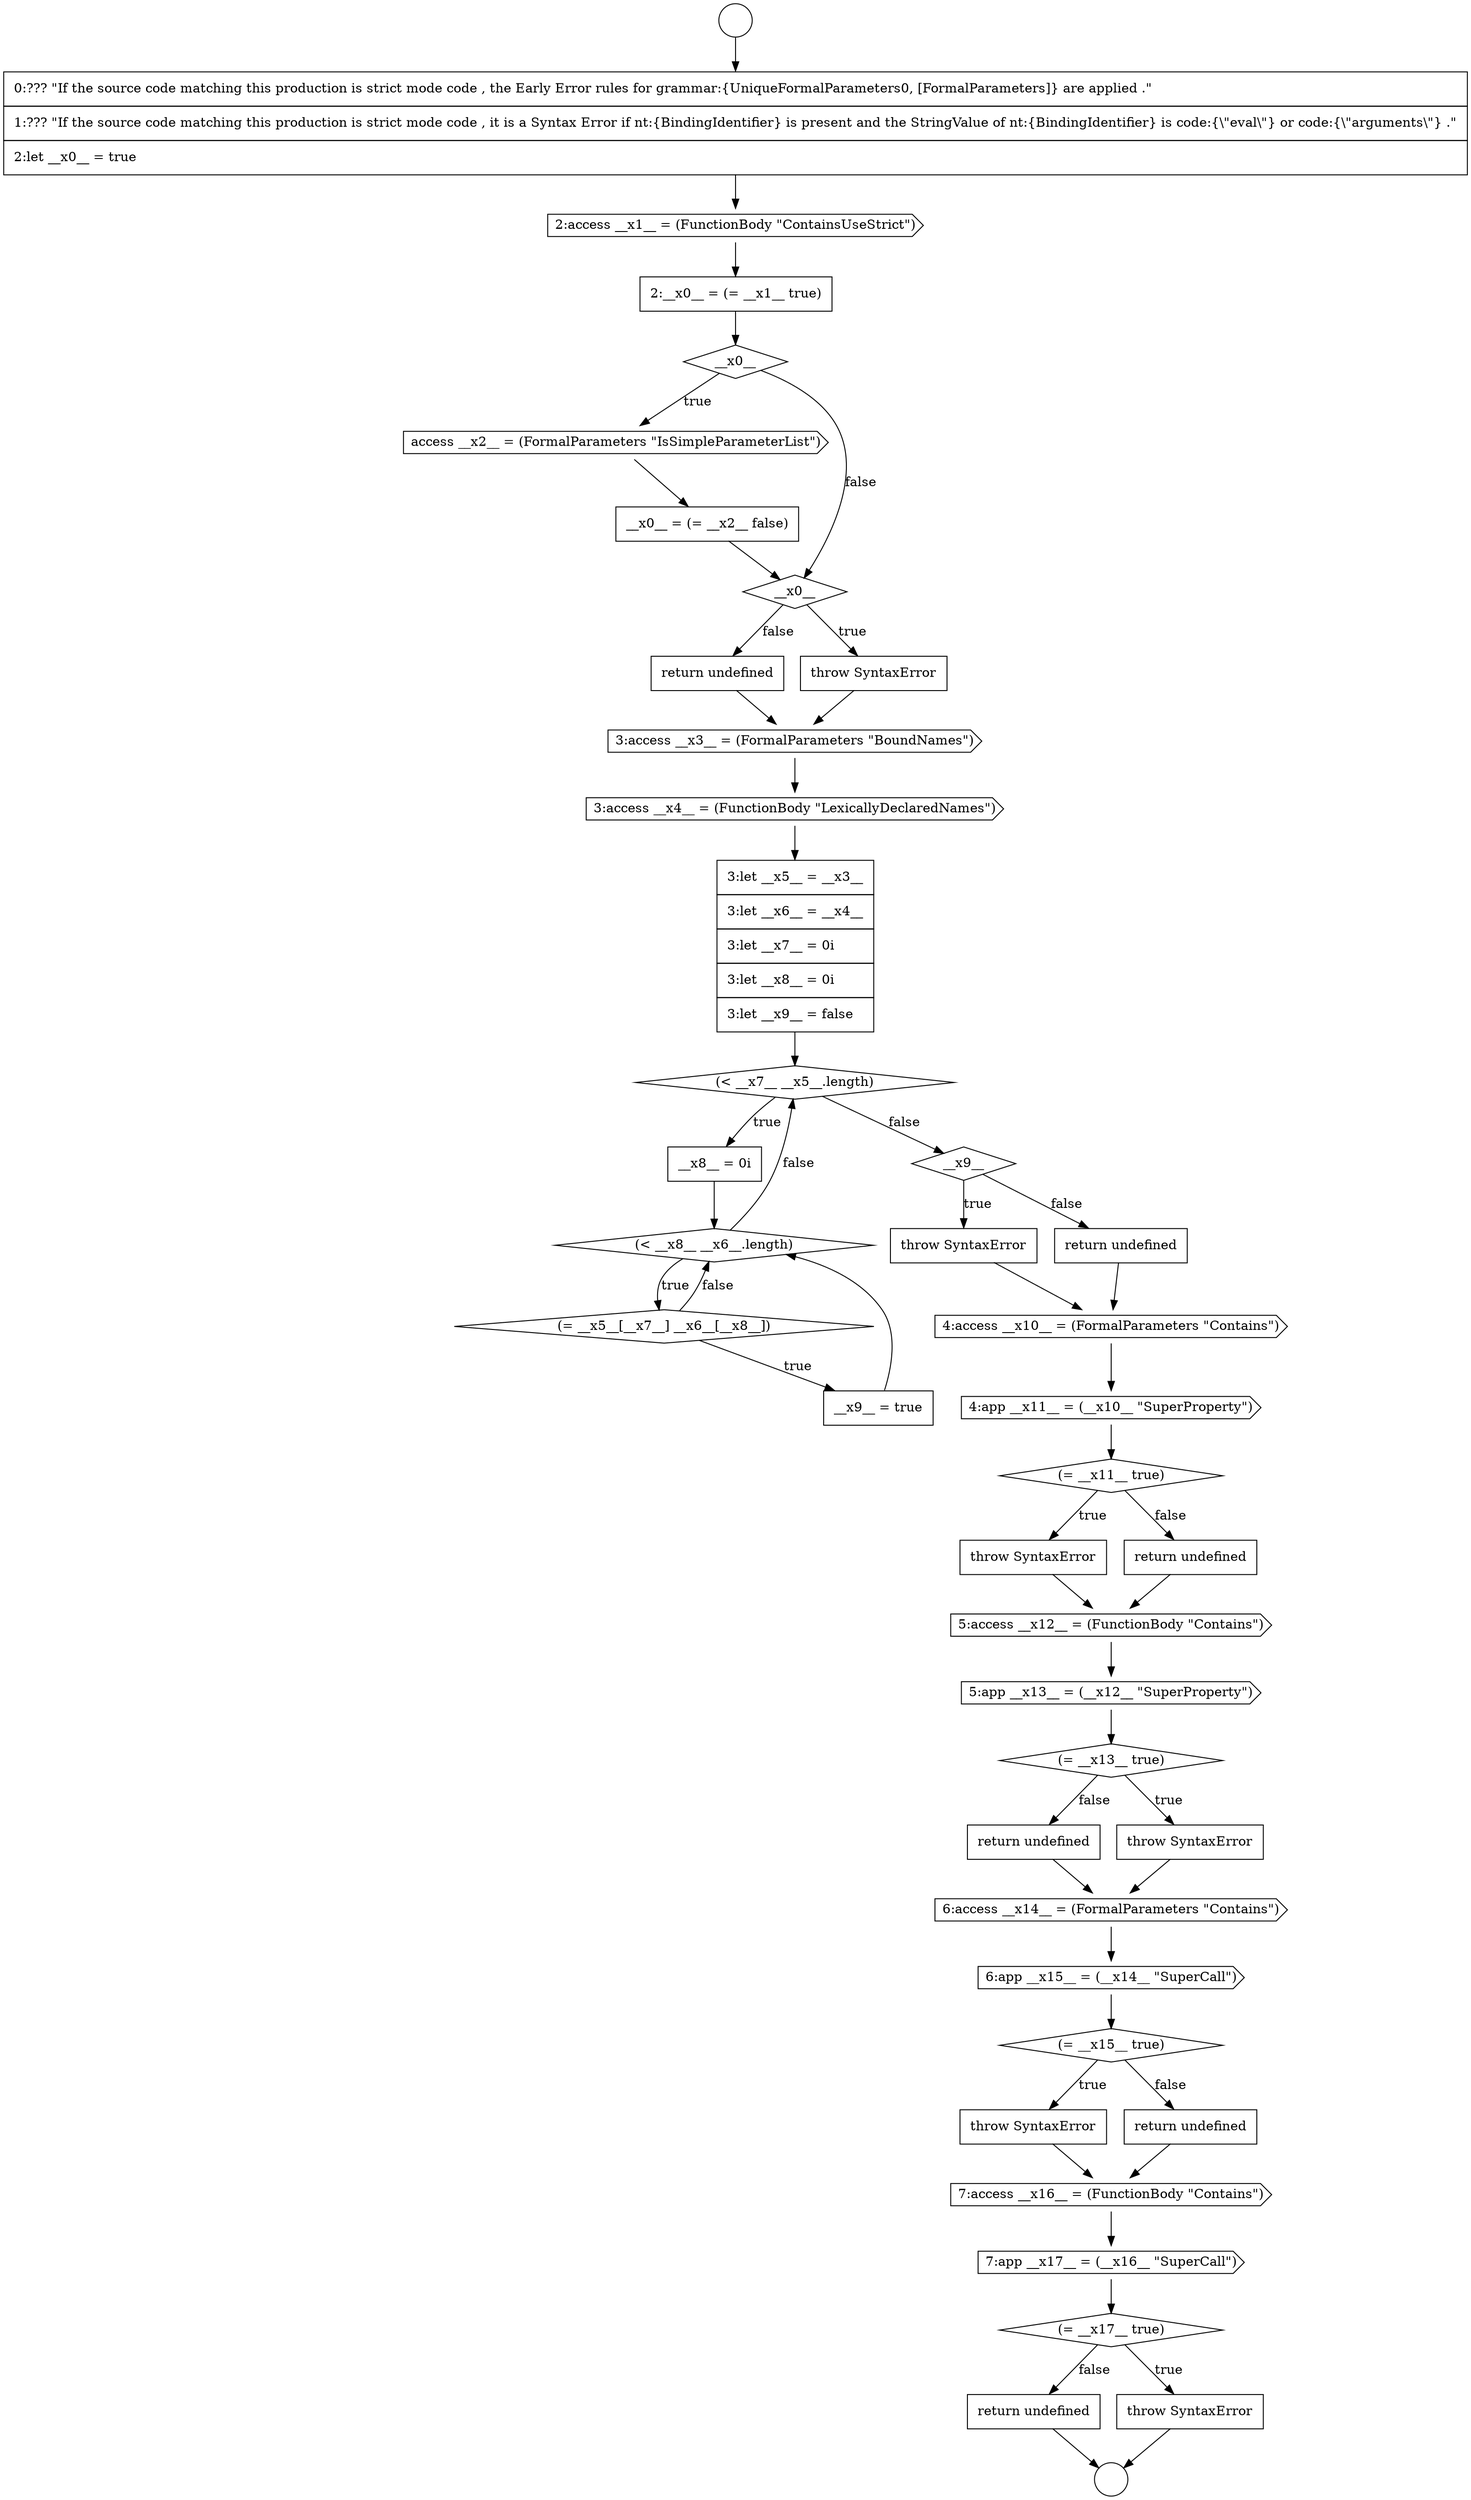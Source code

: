 digraph {
  node18793 [shape=diamond, label=<<font color="black">(= __x17__ true)</font>> color="black" fillcolor="white" style=filled]
  node18787 [shape=cds, label=<<font color="black">6:app __x15__ = (__x14__ &quot;SuperCall&quot;)</font>> color="black" fillcolor="white" style=filled]
  node18795 [shape=none, margin=0, label=<<font color="black">
    <table border="0" cellborder="1" cellspacing="0" cellpadding="10">
      <tr><td align="left">return undefined</td></tr>
    </table>
  </font>> color="black" fillcolor="white" style=filled]
  node18783 [shape=diamond, label=<<font color="black">(= __x13__ true)</font>> color="black" fillcolor="white" style=filled]
  node18775 [shape=none, margin=0, label=<<font color="black">
    <table border="0" cellborder="1" cellspacing="0" cellpadding="10">
      <tr><td align="left">return undefined</td></tr>
    </table>
  </font>> color="black" fillcolor="white" style=filled]
  node18765 [shape=cds, label=<<font color="black">3:access __x3__ = (FormalParameters &quot;BoundNames&quot;)</font>> color="black" fillcolor="white" style=filled]
  node18779 [shape=none, margin=0, label=<<font color="black">
    <table border="0" cellborder="1" cellspacing="0" cellpadding="10">
      <tr><td align="left">throw SyntaxError</td></tr>
    </table>
  </font>> color="black" fillcolor="white" style=filled]
  node18785 [shape=none, margin=0, label=<<font color="black">
    <table border="0" cellborder="1" cellspacing="0" cellpadding="10">
      <tr><td align="left">return undefined</td></tr>
    </table>
  </font>> color="black" fillcolor="white" style=filled]
  node18791 [shape=cds, label=<<font color="black">7:access __x16__ = (FunctionBody &quot;Contains&quot;)</font>> color="black" fillcolor="white" style=filled]
  node18772 [shape=none, margin=0, label=<<font color="black">
    <table border="0" cellborder="1" cellspacing="0" cellpadding="10">
      <tr><td align="left">__x9__ = true</td></tr>
    </table>
  </font>> color="black" fillcolor="white" style=filled]
  node18768 [shape=diamond, label=<<font color="black">(&lt; __x7__ __x5__.length)</font>> color="black" fillcolor="white" style=filled]
  node18761 [shape=none, margin=0, label=<<font color="black">
    <table border="0" cellborder="1" cellspacing="0" cellpadding="10">
      <tr><td align="left">__x0__ = (= __x2__ false)</td></tr>
    </table>
  </font>> color="black" fillcolor="white" style=filled]
  node18781 [shape=cds, label=<<font color="black">5:access __x12__ = (FunctionBody &quot;Contains&quot;)</font>> color="black" fillcolor="white" style=filled]
  node18778 [shape=diamond, label=<<font color="black">(= __x11__ true)</font>> color="black" fillcolor="white" style=filled]
  node18754 [shape=circle label=" " color="black" fillcolor="white" style=filled]
  node18769 [shape=none, margin=0, label=<<font color="black">
    <table border="0" cellborder="1" cellspacing="0" cellpadding="10">
      <tr><td align="left">__x8__ = 0i</td></tr>
    </table>
  </font>> color="black" fillcolor="white" style=filled]
  node18760 [shape=cds, label=<<font color="black">access __x2__ = (FormalParameters &quot;IsSimpleParameterList&quot;)</font>> color="black" fillcolor="white" style=filled]
  node18782 [shape=cds, label=<<font color="black">5:app __x13__ = (__x12__ &quot;SuperProperty&quot;)</font>> color="black" fillcolor="white" style=filled]
  node18773 [shape=diamond, label=<<font color="black">__x9__</font>> color="black" fillcolor="white" style=filled]
  node18792 [shape=cds, label=<<font color="black">7:app __x17__ = (__x16__ &quot;SuperCall&quot;)</font>> color="black" fillcolor="white" style=filled]
  node18786 [shape=cds, label=<<font color="black">6:access __x14__ = (FormalParameters &quot;Contains&quot;)</font>> color="black" fillcolor="white" style=filled]
  node18777 [shape=cds, label=<<font color="black">4:app __x11__ = (__x10__ &quot;SuperProperty&quot;)</font>> color="black" fillcolor="white" style=filled]
  node18774 [shape=none, margin=0, label=<<font color="black">
    <table border="0" cellborder="1" cellspacing="0" cellpadding="10">
      <tr><td align="left">throw SyntaxError</td></tr>
    </table>
  </font>> color="black" fillcolor="white" style=filled]
  node18784 [shape=none, margin=0, label=<<font color="black">
    <table border="0" cellborder="1" cellspacing="0" cellpadding="10">
      <tr><td align="left">throw SyntaxError</td></tr>
    </table>
  </font>> color="black" fillcolor="white" style=filled]
  node18767 [shape=none, margin=0, label=<<font color="black">
    <table border="0" cellborder="1" cellspacing="0" cellpadding="10">
      <tr><td align="left">3:let __x5__ = __x3__</td></tr>
      <tr><td align="left">3:let __x6__ = __x4__</td></tr>
      <tr><td align="left">3:let __x7__ = 0i</td></tr>
      <tr><td align="left">3:let __x8__ = 0i</td></tr>
      <tr><td align="left">3:let __x9__ = false</td></tr>
    </table>
  </font>> color="black" fillcolor="white" style=filled]
  node18764 [shape=none, margin=0, label=<<font color="black">
    <table border="0" cellborder="1" cellspacing="0" cellpadding="10">
      <tr><td align="left">return undefined</td></tr>
    </table>
  </font>> color="black" fillcolor="white" style=filled]
  node18789 [shape=none, margin=0, label=<<font color="black">
    <table border="0" cellborder="1" cellspacing="0" cellpadding="10">
      <tr><td align="left">throw SyntaxError</td></tr>
    </table>
  </font>> color="black" fillcolor="white" style=filled]
  node18757 [shape=cds, label=<<font color="black">2:access __x1__ = (FunctionBody &quot;ContainsUseStrict&quot;)</font>> color="black" fillcolor="white" style=filled]
  node18755 [shape=circle label=" " color="black" fillcolor="white" style=filled]
  node18770 [shape=diamond, label=<<font color="black">(&lt; __x8__ __x6__.length)</font>> color="black" fillcolor="white" style=filled]
  node18763 [shape=none, margin=0, label=<<font color="black">
    <table border="0" cellborder="1" cellspacing="0" cellpadding="10">
      <tr><td align="left">throw SyntaxError</td></tr>
    </table>
  </font>> color="black" fillcolor="white" style=filled]
  node18780 [shape=none, margin=0, label=<<font color="black">
    <table border="0" cellborder="1" cellspacing="0" cellpadding="10">
      <tr><td align="left">return undefined</td></tr>
    </table>
  </font>> color="black" fillcolor="white" style=filled]
  node18790 [shape=none, margin=0, label=<<font color="black">
    <table border="0" cellborder="1" cellspacing="0" cellpadding="10">
      <tr><td align="left">return undefined</td></tr>
    </table>
  </font>> color="black" fillcolor="white" style=filled]
  node18766 [shape=cds, label=<<font color="black">3:access __x4__ = (FunctionBody &quot;LexicallyDeclaredNames&quot;)</font>> color="black" fillcolor="white" style=filled]
  node18771 [shape=diamond, label=<<font color="black">(= __x5__[__x7__] __x6__[__x8__])</font>> color="black" fillcolor="white" style=filled]
  node18788 [shape=diamond, label=<<font color="black">(= __x15__ true)</font>> color="black" fillcolor="white" style=filled]
  node18756 [shape=none, margin=0, label=<<font color="black">
    <table border="0" cellborder="1" cellspacing="0" cellpadding="10">
      <tr><td align="left">0:??? &quot;If the source code matching this production is strict mode code , the Early Error rules for grammar:{UniqueFormalParameters0, [FormalParameters]} are applied .&quot;</td></tr>
      <tr><td align="left">1:??? &quot;If the source code matching this production is strict mode code , it is a Syntax Error if nt:{BindingIdentifier} is present and the StringValue of nt:{BindingIdentifier} is code:{\&quot;eval\&quot;} or code:{\&quot;arguments\&quot;} .&quot;</td></tr>
      <tr><td align="left">2:let __x0__ = true</td></tr>
    </table>
  </font>> color="black" fillcolor="white" style=filled]
  node18758 [shape=none, margin=0, label=<<font color="black">
    <table border="0" cellborder="1" cellspacing="0" cellpadding="10">
      <tr><td align="left">2:__x0__ = (= __x1__ true)</td></tr>
    </table>
  </font>> color="black" fillcolor="white" style=filled]
  node18762 [shape=diamond, label=<<font color="black">__x0__</font>> color="black" fillcolor="white" style=filled]
  node18794 [shape=none, margin=0, label=<<font color="black">
    <table border="0" cellborder="1" cellspacing="0" cellpadding="10">
      <tr><td align="left">throw SyntaxError</td></tr>
    </table>
  </font>> color="black" fillcolor="white" style=filled]
  node18759 [shape=diamond, label=<<font color="black">__x0__</font>> color="black" fillcolor="white" style=filled]
  node18776 [shape=cds, label=<<font color="black">4:access __x10__ = (FormalParameters &quot;Contains&quot;)</font>> color="black" fillcolor="white" style=filled]
  node18767 -> node18768 [ color="black"]
  node18784 -> node18786 [ color="black"]
  node18761 -> node18762 [ color="black"]
  node18780 -> node18781 [ color="black"]
  node18760 -> node18761 [ color="black"]
  node18763 -> node18765 [ color="black"]
  node18756 -> node18757 [ color="black"]
  node18794 -> node18755 [ color="black"]
  node18754 -> node18756 [ color="black"]
  node18791 -> node18792 [ color="black"]
  node18757 -> node18758 [ color="black"]
  node18762 -> node18763 [label=<<font color="black">true</font>> color="black"]
  node18762 -> node18764 [label=<<font color="black">false</font>> color="black"]
  node18782 -> node18783 [ color="black"]
  node18771 -> node18772 [label=<<font color="black">true</font>> color="black"]
  node18771 -> node18770 [label=<<font color="black">false</font>> color="black"]
  node18778 -> node18779 [label=<<font color="black">true</font>> color="black"]
  node18778 -> node18780 [label=<<font color="black">false</font>> color="black"]
  node18795 -> node18755 [ color="black"]
  node18776 -> node18777 [ color="black"]
  node18769 -> node18770 [ color="black"]
  node18770 -> node18771 [label=<<font color="black">true</font>> color="black"]
  node18770 -> node18768 [label=<<font color="black">false</font>> color="black"]
  node18772 -> node18770 [ color="black"]
  node18766 -> node18767 [ color="black"]
  node18764 -> node18765 [ color="black"]
  node18789 -> node18791 [ color="black"]
  node18773 -> node18774 [label=<<font color="black">true</font>> color="black"]
  node18773 -> node18775 [label=<<font color="black">false</font>> color="black"]
  node18793 -> node18794 [label=<<font color="black">true</font>> color="black"]
  node18793 -> node18795 [label=<<font color="black">false</font>> color="black"]
  node18792 -> node18793 [ color="black"]
  node18788 -> node18789 [label=<<font color="black">true</font>> color="black"]
  node18788 -> node18790 [label=<<font color="black">false</font>> color="black"]
  node18758 -> node18759 [ color="black"]
  node18790 -> node18791 [ color="black"]
  node18774 -> node18776 [ color="black"]
  node18759 -> node18760 [label=<<font color="black">true</font>> color="black"]
  node18759 -> node18762 [label=<<font color="black">false</font>> color="black"]
  node18768 -> node18769 [label=<<font color="black">true</font>> color="black"]
  node18768 -> node18773 [label=<<font color="black">false</font>> color="black"]
  node18779 -> node18781 [ color="black"]
  node18787 -> node18788 [ color="black"]
  node18765 -> node18766 [ color="black"]
  node18775 -> node18776 [ color="black"]
  node18785 -> node18786 [ color="black"]
  node18786 -> node18787 [ color="black"]
  node18777 -> node18778 [ color="black"]
  node18783 -> node18784 [label=<<font color="black">true</font>> color="black"]
  node18783 -> node18785 [label=<<font color="black">false</font>> color="black"]
  node18781 -> node18782 [ color="black"]
}
